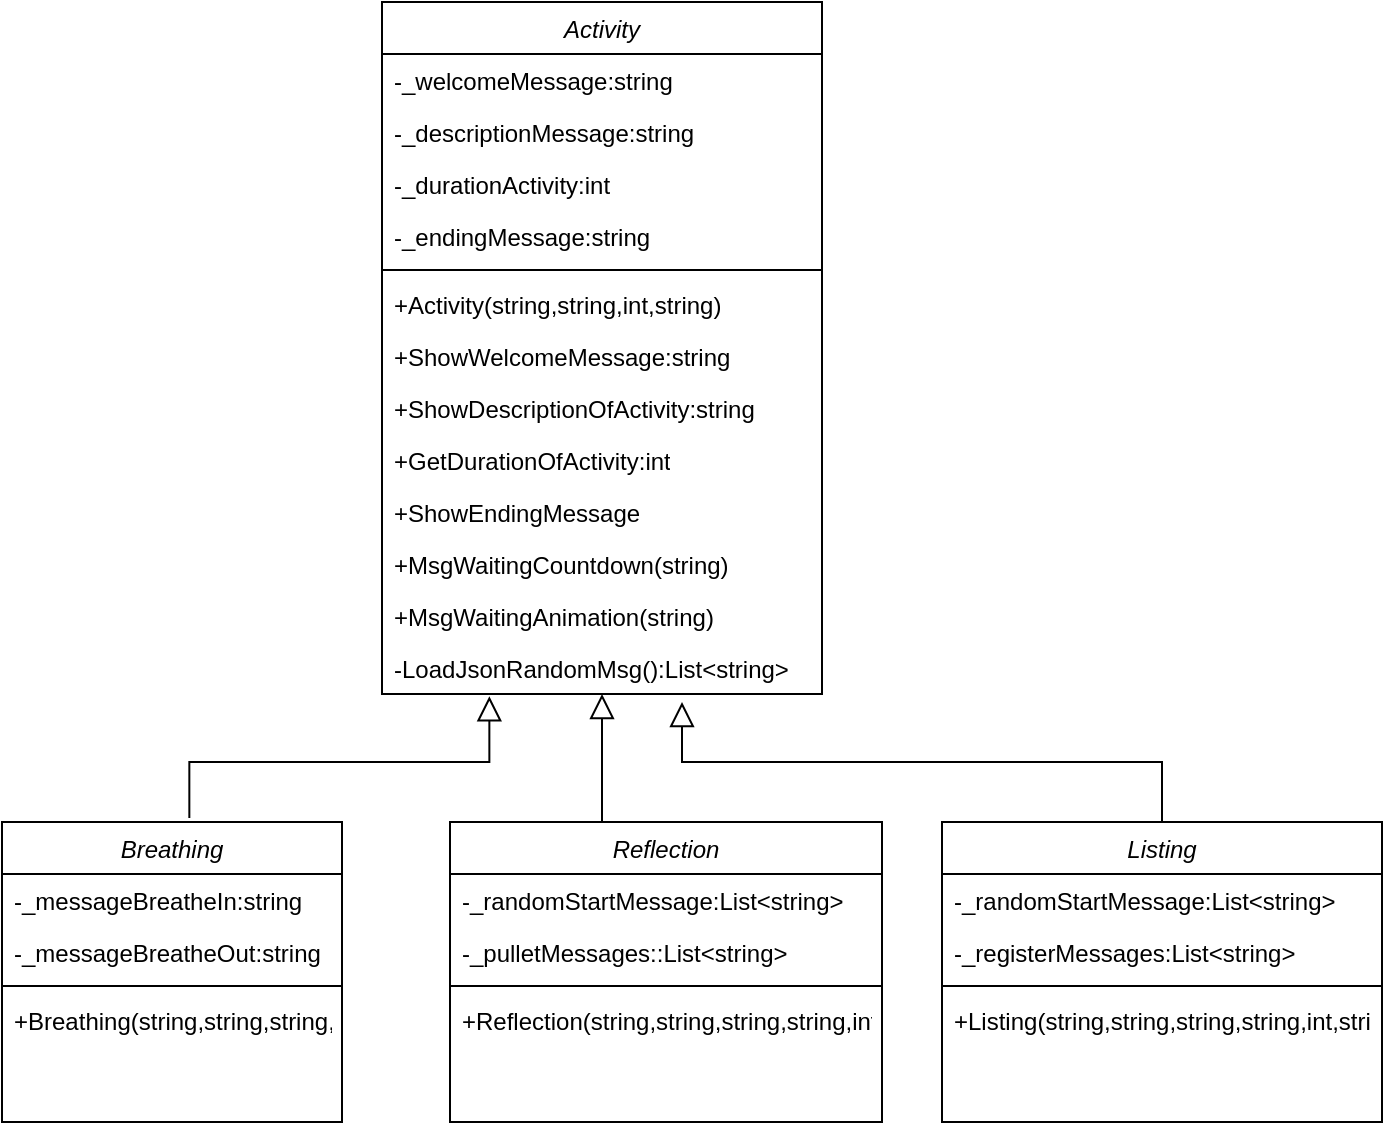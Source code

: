 <mxfile version="21.2.8" type="device">
  <diagram id="C5RBs43oDa-KdzZeNtuy" name="Page-1">
    <mxGraphModel dx="545" dy="1500" grid="1" gridSize="10" guides="1" tooltips="1" connect="1" arrows="1" fold="1" page="1" pageScale="1" pageWidth="827" pageHeight="1169" math="0" shadow="0">
      <root>
        <mxCell id="WIyWlLk6GJQsqaUBKTNV-0" />
        <mxCell id="WIyWlLk6GJQsqaUBKTNV-1" parent="WIyWlLk6GJQsqaUBKTNV-0" />
        <mxCell id="zkfFHV4jXpPFQw0GAbJ--12" value="" style="endArrow=block;endSize=10;endFill=0;shadow=0;strokeWidth=1;rounded=0;edgeStyle=elbowEdgeStyle;elbow=vertical;entryX=0.244;entryY=1.044;entryDx=0;entryDy=0;entryPerimeter=0;exitX=0.551;exitY=-0.013;exitDx=0;exitDy=0;exitPerimeter=0;" parent="WIyWlLk6GJQsqaUBKTNV-1" source="_tPJH7SI1fk_9mHUel-i-0" target="_tPJH7SI1fk_9mHUel-i-48" edge="1">
          <mxGeometry width="160" relative="1" as="geometry">
            <mxPoint x="200" y="203" as="sourcePoint" />
            <mxPoint x="380" y="528" as="targetPoint" />
            <Array as="points">
              <mxPoint x="270" y="110" />
              <mxPoint x="240" y="110" />
              <mxPoint x="230" y="110" />
              <mxPoint x="190" y="110" />
              <mxPoint x="360" y="470" />
            </Array>
          </mxGeometry>
        </mxCell>
        <mxCell id="_tPJH7SI1fk_9mHUel-i-0" value="Breathing" style="swimlane;fontStyle=2;align=center;verticalAlign=top;childLayout=stackLayout;horizontal=1;startSize=26;horizontalStack=0;resizeParent=1;resizeLast=0;collapsible=1;marginBottom=0;rounded=0;shadow=0;strokeWidth=1;" vertex="1" parent="WIyWlLk6GJQsqaUBKTNV-1">
          <mxGeometry x="30" y="140" width="170" height="150" as="geometry">
            <mxRectangle x="230" y="140" width="160" height="26" as="alternateBounds" />
          </mxGeometry>
        </mxCell>
        <mxCell id="_tPJH7SI1fk_9mHUel-i-3" value="-_messageBreatheIn:string" style="text;align=left;verticalAlign=top;spacingLeft=4;spacingRight=4;overflow=hidden;rotatable=0;points=[[0,0.5],[1,0.5]];portConstraint=eastwest;rounded=0;shadow=0;html=0;" vertex="1" parent="_tPJH7SI1fk_9mHUel-i-0">
          <mxGeometry y="26" width="170" height="26" as="geometry" />
        </mxCell>
        <mxCell id="_tPJH7SI1fk_9mHUel-i-6" value="-_messageBreatheOut:string" style="text;strokeColor=none;fillColor=none;align=left;verticalAlign=top;spacingLeft=4;spacingRight=4;overflow=hidden;rotatable=0;points=[[0,0.5],[1,0.5]];portConstraint=eastwest;whiteSpace=wrap;html=1;" vertex="1" parent="_tPJH7SI1fk_9mHUel-i-0">
          <mxGeometry y="52" width="170" height="26" as="geometry" />
        </mxCell>
        <mxCell id="_tPJH7SI1fk_9mHUel-i-4" value="" style="line;html=1;strokeWidth=1;align=left;verticalAlign=middle;spacingTop=-1;spacingLeft=3;spacingRight=3;rotatable=0;labelPosition=right;points=[];portConstraint=eastwest;" vertex="1" parent="_tPJH7SI1fk_9mHUel-i-0">
          <mxGeometry y="78" width="170" height="8" as="geometry" />
        </mxCell>
        <mxCell id="_tPJH7SI1fk_9mHUel-i-5" value="+Breathing(string,string,string,string,int,string)" style="text;align=left;verticalAlign=top;spacingLeft=4;spacingRight=4;overflow=hidden;rotatable=0;points=[[0,0.5],[1,0.5]];portConstraint=eastwest;" vertex="1" parent="_tPJH7SI1fk_9mHUel-i-0">
          <mxGeometry y="86" width="170" height="26" as="geometry" />
        </mxCell>
        <mxCell id="_tPJH7SI1fk_9mHUel-i-9" value="Reflection" style="swimlane;fontStyle=2;align=center;verticalAlign=top;childLayout=stackLayout;horizontal=1;startSize=26;horizontalStack=0;resizeParent=1;resizeLast=0;collapsible=1;marginBottom=0;rounded=0;shadow=0;strokeWidth=1;" vertex="1" parent="WIyWlLk6GJQsqaUBKTNV-1">
          <mxGeometry x="254" y="140" width="216" height="150" as="geometry">
            <mxRectangle x="230" y="140" width="160" height="26" as="alternateBounds" />
          </mxGeometry>
        </mxCell>
        <mxCell id="_tPJH7SI1fk_9mHUel-i-12" value="-_randomStartMessage:List&lt;string&gt;" style="text;align=left;verticalAlign=top;spacingLeft=4;spacingRight=4;overflow=hidden;rotatable=0;points=[[0,0.5],[1,0.5]];portConstraint=eastwest;rounded=0;shadow=0;html=0;" vertex="1" parent="_tPJH7SI1fk_9mHUel-i-9">
          <mxGeometry y="26" width="216" height="26" as="geometry" />
        </mxCell>
        <mxCell id="_tPJH7SI1fk_9mHUel-i-13" value="-_pulletMessages::List&amp;lt;string&amp;gt;" style="text;strokeColor=none;fillColor=none;align=left;verticalAlign=top;spacingLeft=4;spacingRight=4;overflow=hidden;rotatable=0;points=[[0,0.5],[1,0.5]];portConstraint=eastwest;whiteSpace=wrap;html=1;" vertex="1" parent="_tPJH7SI1fk_9mHUel-i-9">
          <mxGeometry y="52" width="216" height="26" as="geometry" />
        </mxCell>
        <mxCell id="_tPJH7SI1fk_9mHUel-i-16" value="" style="line;html=1;strokeWidth=1;align=left;verticalAlign=middle;spacingTop=-1;spacingLeft=3;spacingRight=3;rotatable=0;labelPosition=right;points=[];portConstraint=eastwest;" vertex="1" parent="_tPJH7SI1fk_9mHUel-i-9">
          <mxGeometry y="78" width="216" height="8" as="geometry" />
        </mxCell>
        <mxCell id="_tPJH7SI1fk_9mHUel-i-17" value="+Reflection(string,string,string,string,int,string)" style="text;align=left;verticalAlign=top;spacingLeft=4;spacingRight=4;overflow=hidden;rotatable=0;points=[[0,0.5],[1,0.5]];portConstraint=eastwest;" vertex="1" parent="_tPJH7SI1fk_9mHUel-i-9">
          <mxGeometry y="86" width="216" height="26" as="geometry" />
        </mxCell>
        <mxCell id="_tPJH7SI1fk_9mHUel-i-18" value="Listing" style="swimlane;fontStyle=2;align=center;verticalAlign=top;childLayout=stackLayout;horizontal=1;startSize=26;horizontalStack=0;resizeParent=1;resizeLast=0;collapsible=1;marginBottom=0;rounded=0;shadow=0;strokeWidth=1;" vertex="1" parent="WIyWlLk6GJQsqaUBKTNV-1">
          <mxGeometry x="500" y="140" width="220" height="150" as="geometry">
            <mxRectangle x="230" y="140" width="160" height="26" as="alternateBounds" />
          </mxGeometry>
        </mxCell>
        <mxCell id="_tPJH7SI1fk_9mHUel-i-21" value="-_randomStartMessage:List&lt;string&gt;" style="text;align=left;verticalAlign=top;spacingLeft=4;spacingRight=4;overflow=hidden;rotatable=0;points=[[0,0.5],[1,0.5]];portConstraint=eastwest;rounded=0;shadow=0;html=0;" vertex="1" parent="_tPJH7SI1fk_9mHUel-i-18">
          <mxGeometry y="26" width="220" height="26" as="geometry" />
        </mxCell>
        <mxCell id="_tPJH7SI1fk_9mHUel-i-22" value="-_registerMessages:List&amp;lt;string&amp;gt;" style="text;strokeColor=none;fillColor=none;align=left;verticalAlign=top;spacingLeft=4;spacingRight=4;overflow=hidden;rotatable=0;points=[[0,0.5],[1,0.5]];portConstraint=eastwest;whiteSpace=wrap;html=1;" vertex="1" parent="_tPJH7SI1fk_9mHUel-i-18">
          <mxGeometry y="52" width="220" height="26" as="geometry" />
        </mxCell>
        <mxCell id="_tPJH7SI1fk_9mHUel-i-25" value="" style="line;html=1;strokeWidth=1;align=left;verticalAlign=middle;spacingTop=-1;spacingLeft=3;spacingRight=3;rotatable=0;labelPosition=right;points=[];portConstraint=eastwest;" vertex="1" parent="_tPJH7SI1fk_9mHUel-i-18">
          <mxGeometry y="78" width="220" height="8" as="geometry" />
        </mxCell>
        <mxCell id="_tPJH7SI1fk_9mHUel-i-50" value="+Listing(string,string,string,string,int,string)" style="text;align=left;verticalAlign=top;spacingLeft=4;spacingRight=4;overflow=hidden;rotatable=0;points=[[0,0.5],[1,0.5]];portConstraint=eastwest;" vertex="1" parent="_tPJH7SI1fk_9mHUel-i-18">
          <mxGeometry y="86" width="220" height="26" as="geometry" />
        </mxCell>
        <mxCell id="_tPJH7SI1fk_9mHUel-i-27" value="Activity" style="swimlane;fontStyle=2;align=center;verticalAlign=top;childLayout=stackLayout;horizontal=1;startSize=26;horizontalStack=0;resizeParent=1;resizeLast=0;collapsible=1;marginBottom=0;rounded=0;shadow=0;strokeWidth=1;" vertex="1" parent="WIyWlLk6GJQsqaUBKTNV-1">
          <mxGeometry x="220" y="-270" width="220" height="346" as="geometry">
            <mxRectangle x="230" y="140" width="160" height="26" as="alternateBounds" />
          </mxGeometry>
        </mxCell>
        <mxCell id="_tPJH7SI1fk_9mHUel-i-28" value="-_welcomeMessage:string" style="text;align=left;verticalAlign=top;spacingLeft=4;spacingRight=4;overflow=hidden;rotatable=0;points=[[0,0.5],[1,0.5]];portConstraint=eastwest;" vertex="1" parent="_tPJH7SI1fk_9mHUel-i-27">
          <mxGeometry y="26" width="220" height="26" as="geometry" />
        </mxCell>
        <mxCell id="_tPJH7SI1fk_9mHUel-i-29" value="-_descriptionMessage:string" style="text;align=left;verticalAlign=top;spacingLeft=4;spacingRight=4;overflow=hidden;rotatable=0;points=[[0,0.5],[1,0.5]];portConstraint=eastwest;rounded=0;shadow=0;html=0;" vertex="1" parent="_tPJH7SI1fk_9mHUel-i-27">
          <mxGeometry y="52" width="220" height="26" as="geometry" />
        </mxCell>
        <mxCell id="_tPJH7SI1fk_9mHUel-i-32" value="-_durationActivity:int" style="text;strokeColor=none;fillColor=none;align=left;verticalAlign=top;spacingLeft=4;spacingRight=4;overflow=hidden;rotatable=0;points=[[0,0.5],[1,0.5]];portConstraint=eastwest;whiteSpace=wrap;html=1;" vertex="1" parent="_tPJH7SI1fk_9mHUel-i-27">
          <mxGeometry y="78" width="220" height="26" as="geometry" />
        </mxCell>
        <mxCell id="_tPJH7SI1fk_9mHUel-i-33" value="-_endingMessage:string" style="text;strokeColor=none;fillColor=none;align=left;verticalAlign=top;spacingLeft=4;spacingRight=4;overflow=hidden;rotatable=0;points=[[0,0.5],[1,0.5]];portConstraint=eastwest;whiteSpace=wrap;html=1;" vertex="1" parent="_tPJH7SI1fk_9mHUel-i-27">
          <mxGeometry y="104" width="220" height="26" as="geometry" />
        </mxCell>
        <mxCell id="_tPJH7SI1fk_9mHUel-i-34" value="" style="line;html=1;strokeWidth=1;align=left;verticalAlign=middle;spacingTop=-1;spacingLeft=3;spacingRight=3;rotatable=0;labelPosition=right;points=[];portConstraint=eastwest;" vertex="1" parent="_tPJH7SI1fk_9mHUel-i-27">
          <mxGeometry y="130" width="220" height="8" as="geometry" />
        </mxCell>
        <mxCell id="_tPJH7SI1fk_9mHUel-i-35" value="+Activity(string,string,int,string)" style="text;align=left;verticalAlign=top;spacingLeft=4;spacingRight=4;overflow=hidden;rotatable=0;points=[[0,0.5],[1,0.5]];portConstraint=eastwest;" vertex="1" parent="_tPJH7SI1fk_9mHUel-i-27">
          <mxGeometry y="138" width="220" height="26" as="geometry" />
        </mxCell>
        <mxCell id="_tPJH7SI1fk_9mHUel-i-36" value="+ShowWelcomeMessage:string" style="text;strokeColor=none;fillColor=none;align=left;verticalAlign=top;spacingLeft=4;spacingRight=4;overflow=hidden;rotatable=0;points=[[0,0.5],[1,0.5]];portConstraint=eastwest;whiteSpace=wrap;html=1;" vertex="1" parent="_tPJH7SI1fk_9mHUel-i-27">
          <mxGeometry y="164" width="220" height="26" as="geometry" />
        </mxCell>
        <mxCell id="_tPJH7SI1fk_9mHUel-i-37" value="+ShowDescriptionOfActivity:string" style="text;strokeColor=none;fillColor=none;align=left;verticalAlign=top;spacingLeft=4;spacingRight=4;overflow=hidden;rotatable=0;points=[[0,0.5],[1,0.5]];portConstraint=eastwest;whiteSpace=wrap;html=1;" vertex="1" parent="_tPJH7SI1fk_9mHUel-i-27">
          <mxGeometry y="190" width="220" height="26" as="geometry" />
        </mxCell>
        <mxCell id="_tPJH7SI1fk_9mHUel-i-38" value="+GetDurationOfActivity:int" style="text;strokeColor=none;fillColor=none;align=left;verticalAlign=top;spacingLeft=4;spacingRight=4;overflow=hidden;rotatable=0;points=[[0,0.5],[1,0.5]];portConstraint=eastwest;whiteSpace=wrap;html=1;" vertex="1" parent="_tPJH7SI1fk_9mHUel-i-27">
          <mxGeometry y="216" width="220" height="26" as="geometry" />
        </mxCell>
        <mxCell id="_tPJH7SI1fk_9mHUel-i-39" value="+ShowEndingMessage" style="text;strokeColor=none;fillColor=none;align=left;verticalAlign=top;spacingLeft=4;spacingRight=4;overflow=hidden;rotatable=0;points=[[0,0.5],[1,0.5]];portConstraint=eastwest;whiteSpace=wrap;html=1;" vertex="1" parent="_tPJH7SI1fk_9mHUel-i-27">
          <mxGeometry y="242" width="220" height="26" as="geometry" />
        </mxCell>
        <mxCell id="_tPJH7SI1fk_9mHUel-i-40" value="+MsgWaitingCountdown(string)" style="text;strokeColor=none;fillColor=none;align=left;verticalAlign=top;spacingLeft=4;spacingRight=4;overflow=hidden;rotatable=0;points=[[0,0.5],[1,0.5]];portConstraint=eastwest;whiteSpace=wrap;html=1;" vertex="1" parent="_tPJH7SI1fk_9mHUel-i-27">
          <mxGeometry y="268" width="220" height="26" as="geometry" />
        </mxCell>
        <mxCell id="_tPJH7SI1fk_9mHUel-i-41" value="+MsgWaitingAnimation(string)" style="text;strokeColor=none;fillColor=none;align=left;verticalAlign=top;spacingLeft=4;spacingRight=4;overflow=hidden;rotatable=0;points=[[0,0.5],[1,0.5]];portConstraint=eastwest;whiteSpace=wrap;html=1;" vertex="1" parent="_tPJH7SI1fk_9mHUel-i-27">
          <mxGeometry y="294" width="220" height="26" as="geometry" />
        </mxCell>
        <mxCell id="_tPJH7SI1fk_9mHUel-i-48" value="-LoadJsonRandomMsg():List&amp;lt;string&amp;gt;" style="text;strokeColor=none;fillColor=none;align=left;verticalAlign=top;spacingLeft=4;spacingRight=4;overflow=hidden;rotatable=0;points=[[0,0.5],[1,0.5]];portConstraint=eastwest;whiteSpace=wrap;html=1;" vertex="1" parent="_tPJH7SI1fk_9mHUel-i-27">
          <mxGeometry y="320" width="220" height="26" as="geometry" />
        </mxCell>
        <mxCell id="_tPJH7SI1fk_9mHUel-i-46" value="" style="endArrow=block;endSize=10;endFill=0;shadow=0;strokeWidth=1;rounded=0;edgeStyle=elbowEdgeStyle;elbow=vertical;" edge="1" parent="WIyWlLk6GJQsqaUBKTNV-1" target="_tPJH7SI1fk_9mHUel-i-48">
          <mxGeometry width="160" relative="1" as="geometry">
            <mxPoint x="330" y="140" as="sourcePoint" />
            <mxPoint x="320" y="80" as="targetPoint" />
            <Array as="points">
              <mxPoint x="330" y="110" />
              <mxPoint x="272" y="110" />
              <mxPoint x="262" y="110" />
              <mxPoint x="222" y="110" />
              <mxPoint x="392" y="470" />
            </Array>
          </mxGeometry>
        </mxCell>
        <mxCell id="_tPJH7SI1fk_9mHUel-i-47" value="" style="endArrow=block;endSize=10;endFill=0;shadow=0;strokeWidth=1;rounded=0;edgeStyle=elbowEdgeStyle;elbow=vertical;exitX=0.5;exitY=0;exitDx=0;exitDy=0;" edge="1" parent="WIyWlLk6GJQsqaUBKTNV-1" source="_tPJH7SI1fk_9mHUel-i-18">
          <mxGeometry width="160" relative="1" as="geometry">
            <mxPoint x="340" y="150" as="sourcePoint" />
            <mxPoint x="370" y="80" as="targetPoint" />
            <Array as="points">
              <mxPoint x="460" y="110" />
              <mxPoint x="450" y="110" />
              <mxPoint x="282" y="120" />
              <mxPoint x="272" y="120" />
              <mxPoint x="232" y="120" />
              <mxPoint x="402" y="480" />
            </Array>
          </mxGeometry>
        </mxCell>
      </root>
    </mxGraphModel>
  </diagram>
</mxfile>
